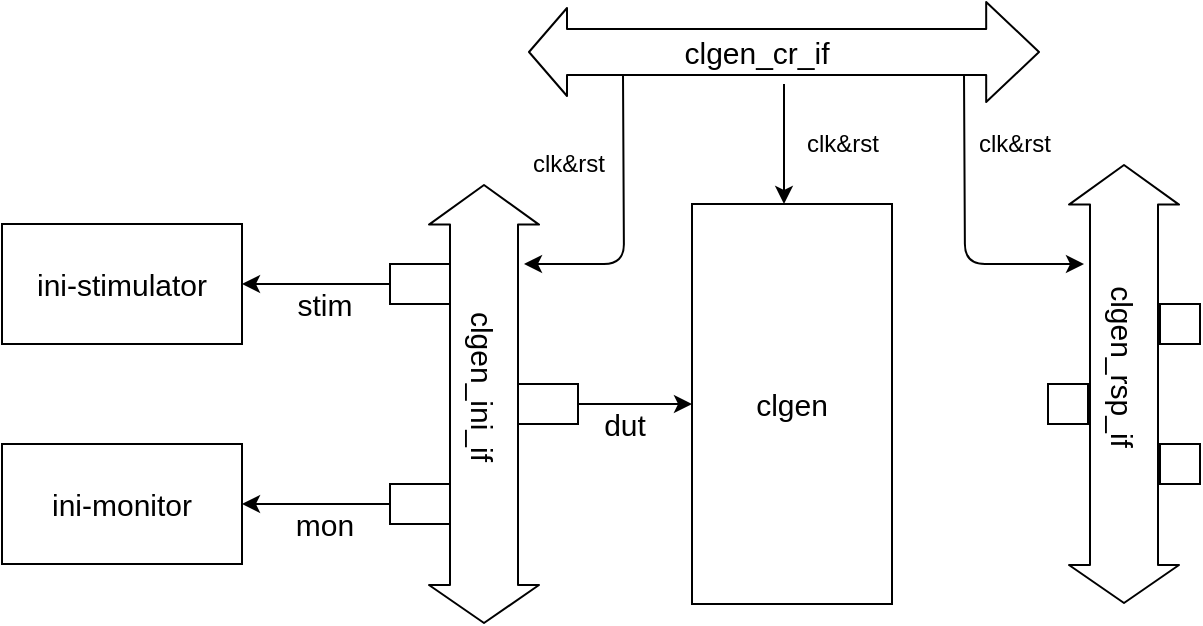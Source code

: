 <mxfile version="14.1.1" type="github">
  <diagram id="ArjFegC4DGKFg92p9WUc" name="第 1 页">
    <mxGraphModel dx="1038" dy="580" grid="1" gridSize="10" guides="1" tooltips="1" connect="1" arrows="1" fold="1" page="1" pageScale="1" pageWidth="827" pageHeight="1169" math="0" shadow="0">
      <root>
        <mxCell id="0" />
        <mxCell id="1" parent="0" />
        <mxCell id="v5qa6y6z0RPUsvVrmtMX-1" value="&lt;font style=&quot;font-size: 15px&quot;&gt;clgen&lt;/font&gt;" style="rounded=0;whiteSpace=wrap;html=1;" vertex="1" parent="1">
          <mxGeometry x="364" y="210" width="100" height="200" as="geometry" />
        </mxCell>
        <mxCell id="v5qa6y6z0RPUsvVrmtMX-2" value="" style="shape=flexArrow;endArrow=classic;startArrow=classic;html=1;endWidth=26;endSize=8.47;width=23;" edge="1" parent="1">
          <mxGeometry width="50" height="50" relative="1" as="geometry">
            <mxPoint x="282" y="134" as="sourcePoint" />
            <mxPoint x="538" y="134" as="targetPoint" />
          </mxGeometry>
        </mxCell>
        <mxCell id="v5qa6y6z0RPUsvVrmtMX-3" value="clgen_cr_if" style="edgeLabel;html=1;align=center;verticalAlign=middle;resizable=0;points=[];fontSize=15;" vertex="1" connectable="0" parent="v5qa6y6z0RPUsvVrmtMX-2">
          <mxGeometry x="-0.15" y="-5" relative="1" as="geometry">
            <mxPoint x="5" y="-5" as="offset" />
          </mxGeometry>
        </mxCell>
        <mxCell id="v5qa6y6z0RPUsvVrmtMX-4" value="" style="shape=flexArrow;endArrow=classic;startArrow=classic;html=1;width=34;endSize=6.27;" edge="1" parent="1">
          <mxGeometry width="50" height="50" relative="1" as="geometry">
            <mxPoint x="260" y="420" as="sourcePoint" />
            <mxPoint x="260" y="200" as="targetPoint" />
          </mxGeometry>
        </mxCell>
        <mxCell id="v5qa6y6z0RPUsvVrmtMX-5" value="clgen_ini_if" style="edgeLabel;html=1;align=center;verticalAlign=middle;resizable=0;points=[];rotation=90;fontSize=15;" vertex="1" connectable="0" parent="v5qa6y6z0RPUsvVrmtMX-4">
          <mxGeometry x="0.533" y="5" relative="1" as="geometry">
            <mxPoint x="5" y="49" as="offset" />
          </mxGeometry>
        </mxCell>
        <mxCell id="v5qa6y6z0RPUsvVrmtMX-6" value="ini-stimulator" style="rounded=0;whiteSpace=wrap;html=1;fontSize=15;" vertex="1" parent="1">
          <mxGeometry x="19" y="220" width="120" height="60" as="geometry" />
        </mxCell>
        <mxCell id="v5qa6y6z0RPUsvVrmtMX-7" value="ini-monitor" style="rounded=0;whiteSpace=wrap;html=1;fontSize=15;" vertex="1" parent="1">
          <mxGeometry x="19" y="330" width="120" height="60" as="geometry" />
        </mxCell>
        <mxCell id="v5qa6y6z0RPUsvVrmtMX-11" style="edgeStyle=orthogonalEdgeStyle;rounded=0;orthogonalLoop=1;jettySize=auto;html=1;exitX=0;exitY=0.5;exitDx=0;exitDy=0;entryX=1;entryY=0.5;entryDx=0;entryDy=0;fontSize=15;" edge="1" parent="1" source="v5qa6y6z0RPUsvVrmtMX-8" target="v5qa6y6z0RPUsvVrmtMX-6">
          <mxGeometry relative="1" as="geometry" />
        </mxCell>
        <mxCell id="v5qa6y6z0RPUsvVrmtMX-8" value="" style="rounded=0;whiteSpace=wrap;html=1;fontSize=15;" vertex="1" parent="1">
          <mxGeometry x="213" y="240" width="30" height="20" as="geometry" />
        </mxCell>
        <mxCell id="v5qa6y6z0RPUsvVrmtMX-10" style="edgeStyle=orthogonalEdgeStyle;rounded=0;orthogonalLoop=1;jettySize=auto;html=1;exitX=0;exitY=0.5;exitDx=0;exitDy=0;entryX=1;entryY=0.5;entryDx=0;entryDy=0;fontSize=15;" edge="1" parent="1" source="v5qa6y6z0RPUsvVrmtMX-9" target="v5qa6y6z0RPUsvVrmtMX-7">
          <mxGeometry relative="1" as="geometry" />
        </mxCell>
        <mxCell id="v5qa6y6z0RPUsvVrmtMX-9" value="" style="rounded=0;whiteSpace=wrap;html=1;fontSize=15;" vertex="1" parent="1">
          <mxGeometry x="213" y="350" width="30" height="20" as="geometry" />
        </mxCell>
        <mxCell id="v5qa6y6z0RPUsvVrmtMX-13" style="edgeStyle=orthogonalEdgeStyle;rounded=0;orthogonalLoop=1;jettySize=auto;html=1;entryX=0;entryY=0.5;entryDx=0;entryDy=0;fontSize=15;" edge="1" parent="1" source="v5qa6y6z0RPUsvVrmtMX-12" target="v5qa6y6z0RPUsvVrmtMX-1">
          <mxGeometry relative="1" as="geometry" />
        </mxCell>
        <mxCell id="v5qa6y6z0RPUsvVrmtMX-12" value="" style="rounded=0;whiteSpace=wrap;html=1;fontSize=15;" vertex="1" parent="1">
          <mxGeometry x="277" y="300" width="30" height="20" as="geometry" />
        </mxCell>
        <mxCell id="v5qa6y6z0RPUsvVrmtMX-14" value="stim" style="text;html=1;align=center;verticalAlign=middle;resizable=0;points=[];autosize=1;fontSize=15;" vertex="1" parent="1">
          <mxGeometry x="160" y="250" width="40" height="20" as="geometry" />
        </mxCell>
        <mxCell id="v5qa6y6z0RPUsvVrmtMX-15" value="mon" style="text;html=1;align=center;verticalAlign=middle;resizable=0;points=[];autosize=1;fontSize=15;" vertex="1" parent="1">
          <mxGeometry x="160" y="360" width="40" height="20" as="geometry" />
        </mxCell>
        <mxCell id="v5qa6y6z0RPUsvVrmtMX-16" value="dut" style="text;html=1;align=center;verticalAlign=middle;resizable=0;points=[];autosize=1;fontSize=15;" vertex="1" parent="1">
          <mxGeometry x="310" y="310" width="40" height="20" as="geometry" />
        </mxCell>
        <mxCell id="v5qa6y6z0RPUsvVrmtMX-17" value="" style="shape=flexArrow;endArrow=classic;startArrow=classic;html=1;width=34;endSize=6.27;" edge="1" parent="1">
          <mxGeometry width="50" height="50" relative="1" as="geometry">
            <mxPoint x="580" y="410" as="sourcePoint" />
            <mxPoint x="580" y="190" as="targetPoint" />
          </mxGeometry>
        </mxCell>
        <mxCell id="v5qa6y6z0RPUsvVrmtMX-18" value="clgen_rsp_if" style="edgeLabel;html=1;align=center;verticalAlign=middle;resizable=0;points=[];rotation=90;fontSize=15;" vertex="1" connectable="0" parent="v5qa6y6z0RPUsvVrmtMX-17">
          <mxGeometry x="0.533" y="5" relative="1" as="geometry">
            <mxPoint x="5" y="49" as="offset" />
          </mxGeometry>
        </mxCell>
        <mxCell id="v5qa6y6z0RPUsvVrmtMX-21" value="" style="endArrow=classic;html=1;fontSize=15;" edge="1" parent="1">
          <mxGeometry width="50" height="50" relative="1" as="geometry">
            <mxPoint x="410" y="150" as="sourcePoint" />
            <mxPoint x="410" y="210" as="targetPoint" />
          </mxGeometry>
        </mxCell>
        <mxCell id="v5qa6y6z0RPUsvVrmtMX-22" value="clk&amp;amp;rst" style="text;html=1;align=center;verticalAlign=middle;resizable=0;points=[];autosize=1;fontSize=12;" vertex="1" parent="1">
          <mxGeometry x="414" y="170" width="50" height="20" as="geometry" />
        </mxCell>
        <mxCell id="v5qa6y6z0RPUsvVrmtMX-24" value="" style="endArrow=classic;html=1;fontSize=12;" edge="1" parent="1">
          <mxGeometry width="50" height="50" relative="1" as="geometry">
            <mxPoint x="329.5" y="145" as="sourcePoint" />
            <mxPoint x="280" y="240" as="targetPoint" />
            <Array as="points">
              <mxPoint x="330" y="240" />
            </Array>
          </mxGeometry>
        </mxCell>
        <mxCell id="v5qa6y6z0RPUsvVrmtMX-25" value="" style="endArrow=classic;html=1;fontSize=12;" edge="1" parent="1">
          <mxGeometry width="50" height="50" relative="1" as="geometry">
            <mxPoint x="500" y="145" as="sourcePoint" />
            <mxPoint x="560" y="240" as="targetPoint" />
            <Array as="points">
              <mxPoint x="500.5" y="240" />
            </Array>
          </mxGeometry>
        </mxCell>
        <mxCell id="v5qa6y6z0RPUsvVrmtMX-26" value="clk&amp;amp;rst" style="text;html=1;align=center;verticalAlign=middle;resizable=0;points=[];autosize=1;fontSize=12;" vertex="1" parent="1">
          <mxGeometry x="277" y="180" width="50" height="20" as="geometry" />
        </mxCell>
        <mxCell id="v5qa6y6z0RPUsvVrmtMX-27" value="clk&amp;amp;rst" style="text;html=1;align=center;verticalAlign=middle;resizable=0;points=[];autosize=1;fontSize=12;" vertex="1" parent="1">
          <mxGeometry x="500" y="170" width="50" height="20" as="geometry" />
        </mxCell>
        <mxCell id="v5qa6y6z0RPUsvVrmtMX-28" value="" style="rounded=0;whiteSpace=wrap;html=1;fontSize=12;" vertex="1" parent="1">
          <mxGeometry x="542" y="300" width="20" height="20" as="geometry" />
        </mxCell>
        <mxCell id="v5qa6y6z0RPUsvVrmtMX-29" value="" style="rounded=0;whiteSpace=wrap;html=1;fontSize=12;" vertex="1" parent="1">
          <mxGeometry x="598" y="260" width="20" height="20" as="geometry" />
        </mxCell>
        <mxCell id="v5qa6y6z0RPUsvVrmtMX-30" value="" style="rounded=0;whiteSpace=wrap;html=1;fontSize=12;" vertex="1" parent="1">
          <mxGeometry x="598" y="330" width="20" height="20" as="geometry" />
        </mxCell>
      </root>
    </mxGraphModel>
  </diagram>
</mxfile>

